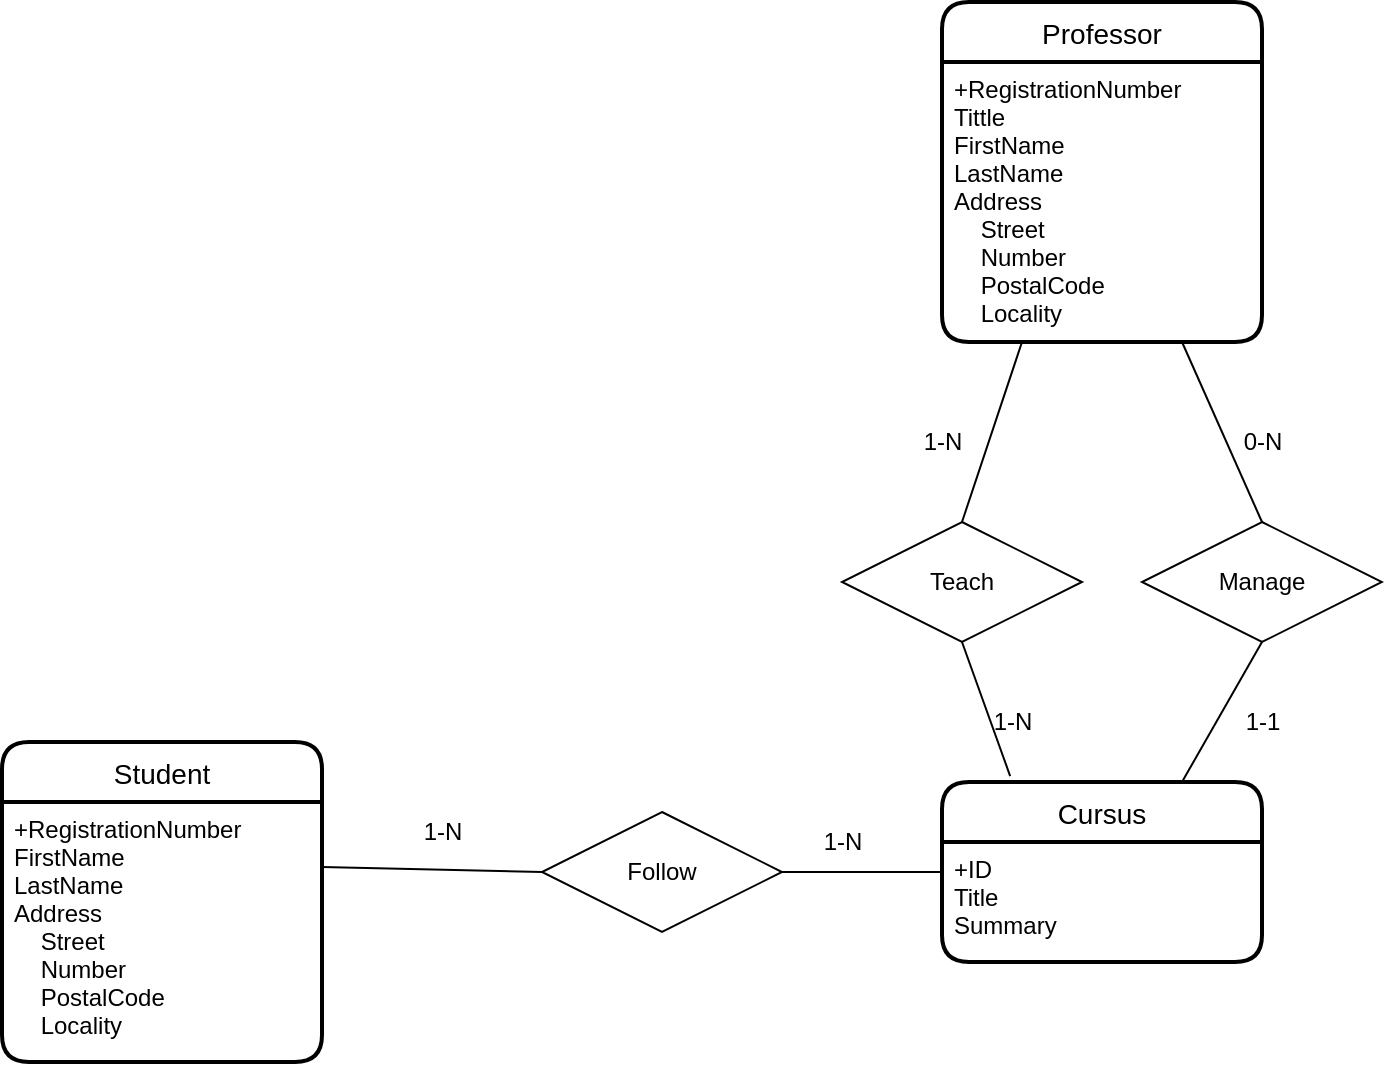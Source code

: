 <mxfile version="18.1.3" type="device"><diagram id="n8_wBNu37MG3Yr4bpyfC" name="Page-1"><mxGraphModel dx="2249" dy="1949" grid="1" gridSize="10" guides="1" tooltips="1" connect="1" arrows="1" fold="1" page="1" pageScale="1" pageWidth="827" pageHeight="1169" math="0" shadow="0"><root><mxCell id="0"/><mxCell id="1" parent="0"/><mxCell id="HECLSZp26C9-2hiGGNMm-1" value="Student" style="swimlane;childLayout=stackLayout;horizontal=1;startSize=30;horizontalStack=0;rounded=1;fontSize=14;fontStyle=0;strokeWidth=2;resizeParent=0;resizeLast=1;shadow=0;dashed=0;align=center;" vertex="1" parent="1"><mxGeometry x="-100" y="300" width="160" height="160" as="geometry"/></mxCell><mxCell id="HECLSZp26C9-2hiGGNMm-2" value="+RegistrationNumber&#xA;FirstName&#xA;LastName&#xA;Address&#xA;    Street&#xA;    Number&#xA;    PostalCode&#xA;    Locality&#xA;" style="align=left;strokeColor=none;fillColor=none;spacingLeft=4;fontSize=12;verticalAlign=top;resizable=0;rotatable=0;part=1;" vertex="1" parent="HECLSZp26C9-2hiGGNMm-1"><mxGeometry y="30" width="160" height="130" as="geometry"/></mxCell><mxCell id="HECLSZp26C9-2hiGGNMm-3" value="Cursus" style="swimlane;childLayout=stackLayout;horizontal=1;startSize=30;horizontalStack=0;rounded=1;fontSize=14;fontStyle=0;strokeWidth=2;resizeParent=0;resizeLast=1;shadow=0;dashed=0;align=center;" vertex="1" parent="1"><mxGeometry x="370" y="320" width="160" height="90" as="geometry"/></mxCell><mxCell id="HECLSZp26C9-2hiGGNMm-4" value="+ID&#xA;Title&#xA;Summary&#xA;" style="align=left;strokeColor=none;fillColor=none;spacingLeft=4;fontSize=12;verticalAlign=top;resizable=0;rotatable=0;part=1;" vertex="1" parent="HECLSZp26C9-2hiGGNMm-3"><mxGeometry y="30" width="160" height="60" as="geometry"/></mxCell><mxCell id="HECLSZp26C9-2hiGGNMm-5" value="Professor" style="swimlane;childLayout=stackLayout;horizontal=1;startSize=30;horizontalStack=0;rounded=1;fontSize=14;fontStyle=0;strokeWidth=2;resizeParent=0;resizeLast=1;shadow=0;dashed=0;align=center;" vertex="1" parent="1"><mxGeometry x="370" y="-70" width="160" height="170" as="geometry"/></mxCell><mxCell id="HECLSZp26C9-2hiGGNMm-6" value="+RegistrationNumber&#xA;Tittle&#xA;FirstName&#xA;LastName&#xA;Address&#xA;    Street&#xA;    Number&#xA;    PostalCode&#xA;    Locality&#xA;&#xA;" style="align=left;strokeColor=none;fillColor=none;spacingLeft=4;fontSize=12;verticalAlign=top;resizable=0;rotatable=0;part=1;" vertex="1" parent="HECLSZp26C9-2hiGGNMm-5"><mxGeometry y="30" width="160" height="140" as="geometry"/></mxCell><mxCell id="HECLSZp26C9-2hiGGNMm-8" value="Teach" style="shape=rhombus;perimeter=rhombusPerimeter;whiteSpace=wrap;html=1;align=center;" vertex="1" parent="1"><mxGeometry x="320" y="190" width="120" height="60" as="geometry"/></mxCell><mxCell id="HECLSZp26C9-2hiGGNMm-9" value="" style="endArrow=none;html=1;rounded=0;entryX=0.25;entryY=1;entryDx=0;entryDy=0;exitX=0.5;exitY=0;exitDx=0;exitDy=0;" edge="1" parent="1" source="HECLSZp26C9-2hiGGNMm-8" target="HECLSZp26C9-2hiGGNMm-6"><mxGeometry width="50" height="50" relative="1" as="geometry"><mxPoint x="370" y="150" as="sourcePoint"/><mxPoint x="420" y="100" as="targetPoint"/></mxGeometry></mxCell><mxCell id="HECLSZp26C9-2hiGGNMm-10" value="" style="endArrow=none;html=1;rounded=0;entryX=0.5;entryY=1;entryDx=0;entryDy=0;exitX=0.213;exitY=-0.033;exitDx=0;exitDy=0;exitPerimeter=0;" edge="1" parent="1" source="HECLSZp26C9-2hiGGNMm-3" target="HECLSZp26C9-2hiGGNMm-8"><mxGeometry width="50" height="50" relative="1" as="geometry"><mxPoint x="370" y="150" as="sourcePoint"/><mxPoint x="420" y="100" as="targetPoint"/></mxGeometry></mxCell><mxCell id="HECLSZp26C9-2hiGGNMm-11" value="&lt;div&gt;Follow&lt;/div&gt;" style="shape=rhombus;perimeter=rhombusPerimeter;whiteSpace=wrap;html=1;align=center;" vertex="1" parent="1"><mxGeometry x="170" y="335" width="120" height="60" as="geometry"/></mxCell><mxCell id="HECLSZp26C9-2hiGGNMm-12" value="" style="endArrow=none;html=1;rounded=0;exitX=1;exitY=0.25;exitDx=0;exitDy=0;entryX=0;entryY=0.5;entryDx=0;entryDy=0;" edge="1" parent="1" source="HECLSZp26C9-2hiGGNMm-2" target="HECLSZp26C9-2hiGGNMm-11"><mxGeometry width="50" height="50" relative="1" as="geometry"><mxPoint x="370" y="150" as="sourcePoint"/><mxPoint x="420" y="100" as="targetPoint"/></mxGeometry></mxCell><mxCell id="HECLSZp26C9-2hiGGNMm-13" value="" style="endArrow=none;html=1;rounded=0;exitX=1;exitY=0.5;exitDx=0;exitDy=0;entryX=0;entryY=0.25;entryDx=0;entryDy=0;" edge="1" parent="1" source="HECLSZp26C9-2hiGGNMm-11" target="HECLSZp26C9-2hiGGNMm-4"><mxGeometry width="50" height="50" relative="1" as="geometry"><mxPoint x="370" y="150" as="sourcePoint"/><mxPoint x="420" y="100" as="targetPoint"/></mxGeometry></mxCell><mxCell id="HECLSZp26C9-2hiGGNMm-14" value="1-N" style="text;html=1;align=center;verticalAlign=middle;resizable=0;points=[];autosize=1;strokeColor=none;fillColor=none;" vertex="1" parent="1"><mxGeometry x="100" y="335" width="40" height="20" as="geometry"/></mxCell><mxCell id="HECLSZp26C9-2hiGGNMm-15" value="1-N" style="text;html=1;align=center;verticalAlign=middle;resizable=0;points=[];autosize=1;strokeColor=none;fillColor=none;" vertex="1" parent="1"><mxGeometry x="300" y="340" width="40" height="20" as="geometry"/></mxCell><mxCell id="HECLSZp26C9-2hiGGNMm-16" value="1-N" style="text;html=1;align=center;verticalAlign=middle;resizable=0;points=[];autosize=1;strokeColor=none;fillColor=none;" vertex="1" parent="1"><mxGeometry x="350" y="140" width="40" height="20" as="geometry"/></mxCell><mxCell id="HECLSZp26C9-2hiGGNMm-17" value="1-N" style="text;html=1;align=center;verticalAlign=middle;resizable=0;points=[];autosize=1;strokeColor=none;fillColor=none;" vertex="1" parent="1"><mxGeometry x="385" y="280" width="40" height="20" as="geometry"/></mxCell><mxCell id="HECLSZp26C9-2hiGGNMm-18" value="Manage" style="shape=rhombus;perimeter=rhombusPerimeter;whiteSpace=wrap;html=1;align=center;" vertex="1" parent="1"><mxGeometry x="470" y="190" width="120" height="60" as="geometry"/></mxCell><mxCell id="HECLSZp26C9-2hiGGNMm-19" value="" style="endArrow=none;html=1;rounded=0;entryX=0.75;entryY=1;entryDx=0;entryDy=0;exitX=0.5;exitY=0;exitDx=0;exitDy=0;" edge="1" parent="1" source="HECLSZp26C9-2hiGGNMm-18" target="HECLSZp26C9-2hiGGNMm-6"><mxGeometry width="50" height="50" relative="1" as="geometry"><mxPoint x="400.609" y="205.305" as="sourcePoint"/><mxPoint x="432.96" y="130" as="targetPoint"/></mxGeometry></mxCell><mxCell id="HECLSZp26C9-2hiGGNMm-21" value="" style="endArrow=none;html=1;rounded=0;entryX=0.5;entryY=1;entryDx=0;entryDy=0;exitX=0.75;exitY=0;exitDx=0;exitDy=0;" edge="1" parent="1" source="HECLSZp26C9-2hiGGNMm-3" target="HECLSZp26C9-2hiGGNMm-18"><mxGeometry width="50" height="50" relative="1" as="geometry"><mxPoint x="490" y="310" as="sourcePoint"/><mxPoint x="390" y="260" as="targetPoint"/></mxGeometry></mxCell><mxCell id="HECLSZp26C9-2hiGGNMm-22" value="0-N" style="text;html=1;align=center;verticalAlign=middle;resizable=0;points=[];autosize=1;strokeColor=none;fillColor=none;" vertex="1" parent="1"><mxGeometry x="510" y="140" width="40" height="20" as="geometry"/></mxCell><mxCell id="HECLSZp26C9-2hiGGNMm-23" value="1-1" style="text;html=1;align=center;verticalAlign=middle;resizable=0;points=[];autosize=1;strokeColor=none;fillColor=none;" vertex="1" parent="1"><mxGeometry x="515" y="280" width="30" height="20" as="geometry"/></mxCell></root></mxGraphModel></diagram></mxfile>